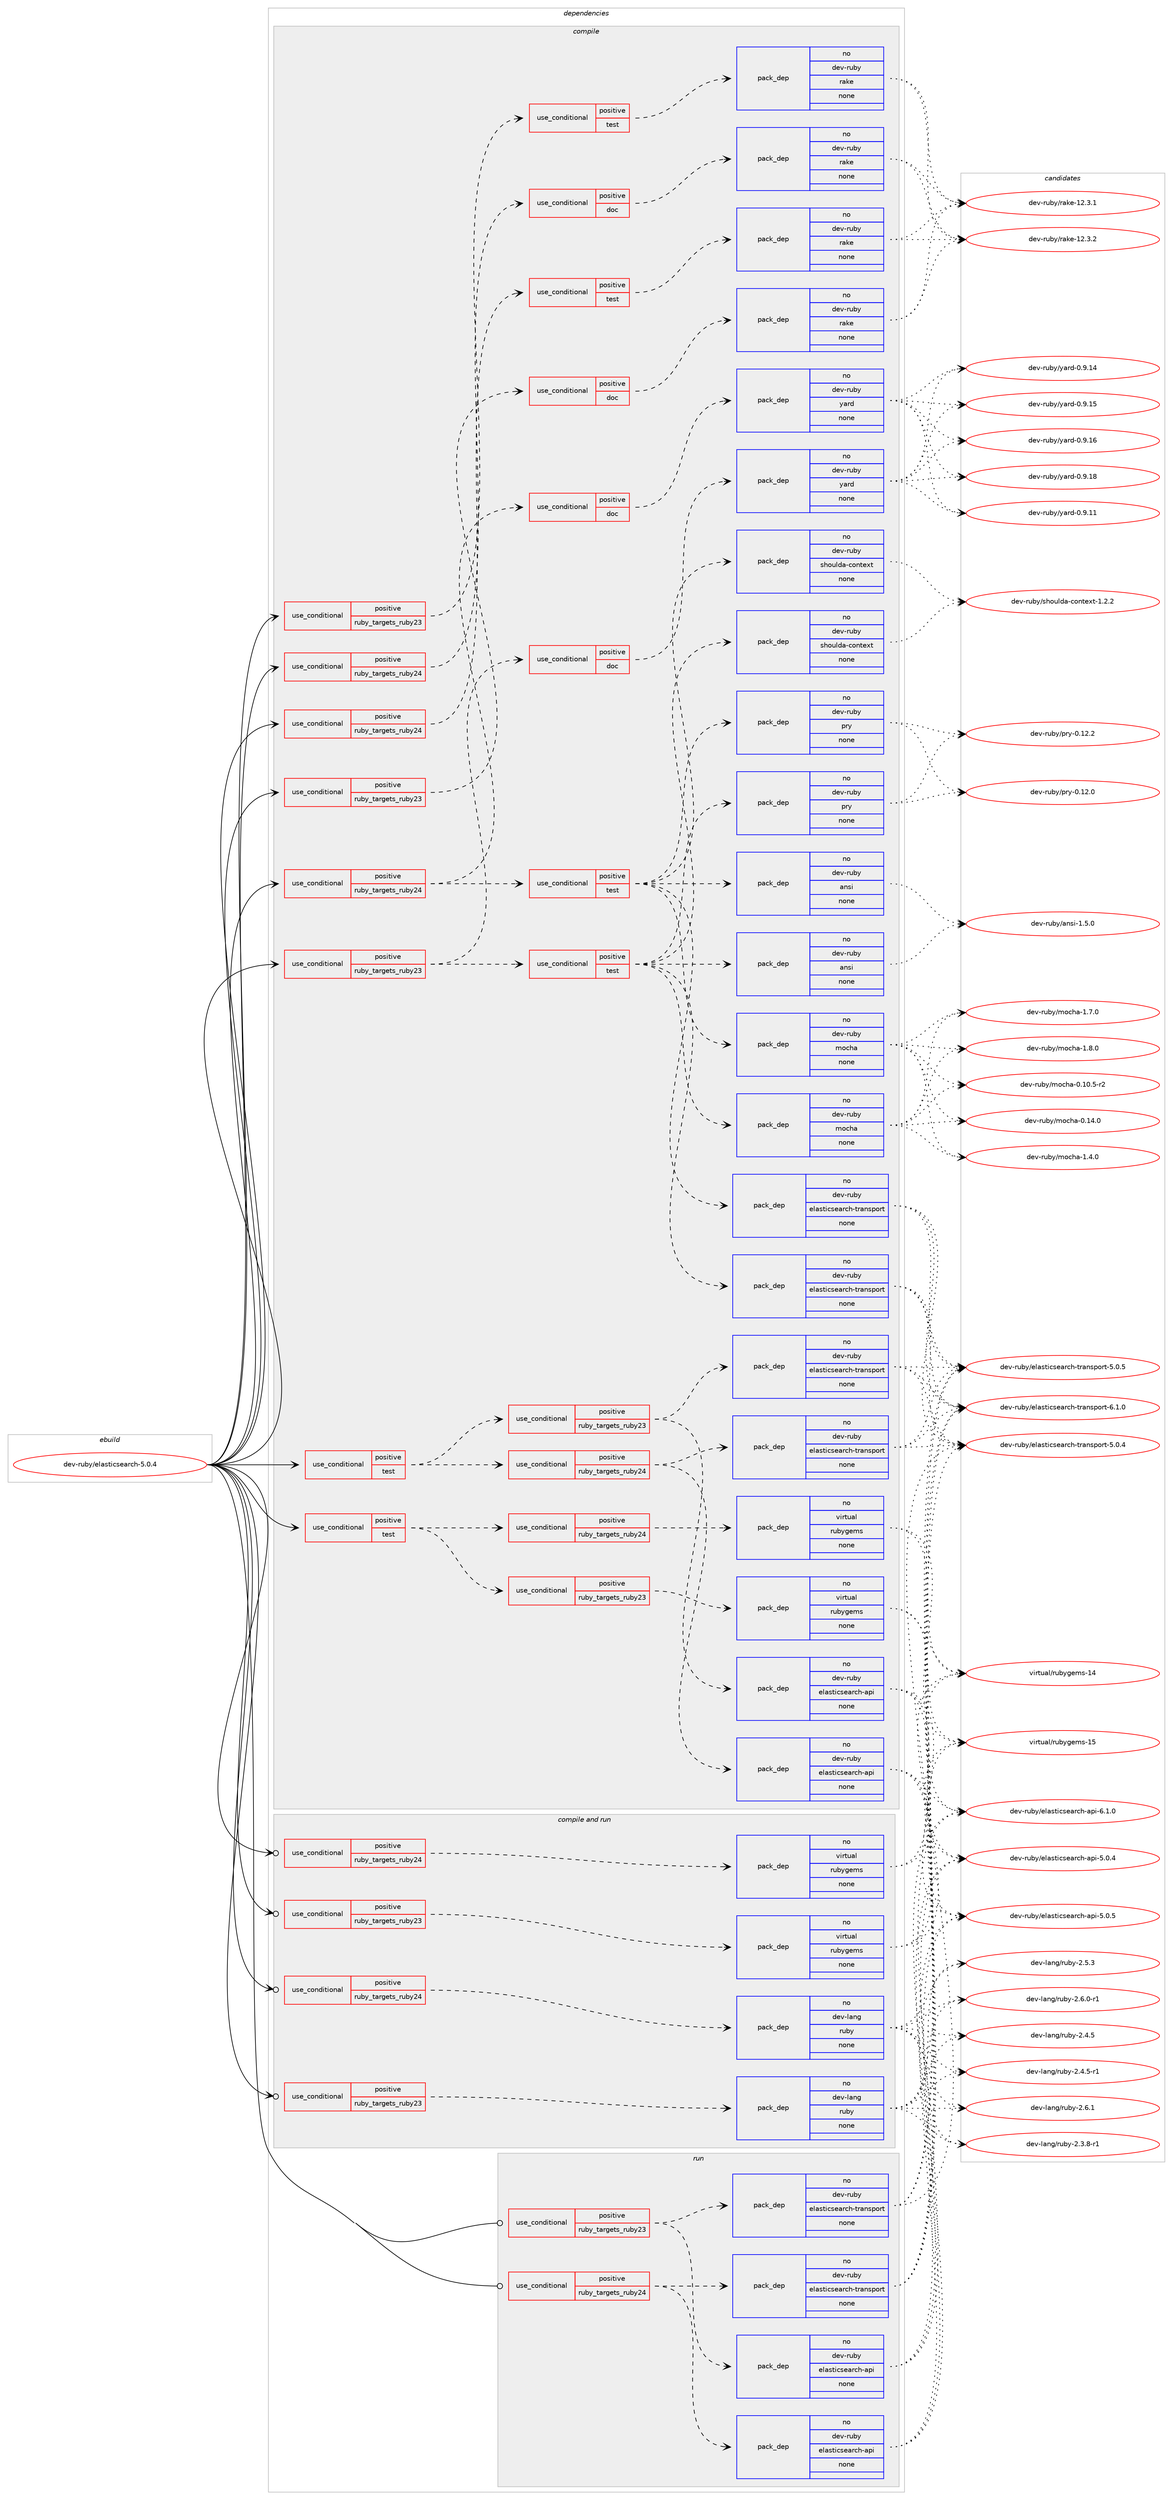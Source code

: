 digraph prolog {

# *************
# Graph options
# *************

newrank=true;
concentrate=true;
compound=true;
graph [rankdir=LR,fontname=Helvetica,fontsize=10,ranksep=1.5];#, ranksep=2.5, nodesep=0.2];
edge  [arrowhead=vee];
node  [fontname=Helvetica,fontsize=10];

# **********
# The ebuild
# **********

subgraph cluster_leftcol {
color=gray;
rank=same;
label=<<i>ebuild</i>>;
id [label="dev-ruby/elasticsearch-5.0.4", color=red, width=4, href="../dev-ruby/elasticsearch-5.0.4.svg"];
}

# ****************
# The dependencies
# ****************

subgraph cluster_midcol {
color=gray;
label=<<i>dependencies</i>>;
subgraph cluster_compile {
fillcolor="#eeeeee";
style=filled;
label=<<i>compile</i>>;
subgraph cond398733 {
dependency1491233 [label=<<TABLE BORDER="0" CELLBORDER="1" CELLSPACING="0" CELLPADDING="4"><TR><TD ROWSPAN="3" CELLPADDING="10">use_conditional</TD></TR><TR><TD>positive</TD></TR><TR><TD>ruby_targets_ruby23</TD></TR></TABLE>>, shape=none, color=red];
subgraph cond398734 {
dependency1491234 [label=<<TABLE BORDER="0" CELLBORDER="1" CELLSPACING="0" CELLPADDING="4"><TR><TD ROWSPAN="3" CELLPADDING="10">use_conditional</TD></TR><TR><TD>positive</TD></TR><TR><TD>doc</TD></TR></TABLE>>, shape=none, color=red];
subgraph pack1069056 {
dependency1491235 [label=<<TABLE BORDER="0" CELLBORDER="1" CELLSPACING="0" CELLPADDING="4" WIDTH="220"><TR><TD ROWSPAN="6" CELLPADDING="30">pack_dep</TD></TR><TR><TD WIDTH="110">no</TD></TR><TR><TD>dev-ruby</TD></TR><TR><TD>rake</TD></TR><TR><TD>none</TD></TR><TR><TD></TD></TR></TABLE>>, shape=none, color=blue];
}
dependency1491234:e -> dependency1491235:w [weight=20,style="dashed",arrowhead="vee"];
}
dependency1491233:e -> dependency1491234:w [weight=20,style="dashed",arrowhead="vee"];
}
id:e -> dependency1491233:w [weight=20,style="solid",arrowhead="vee"];
subgraph cond398735 {
dependency1491236 [label=<<TABLE BORDER="0" CELLBORDER="1" CELLSPACING="0" CELLPADDING="4"><TR><TD ROWSPAN="3" CELLPADDING="10">use_conditional</TD></TR><TR><TD>positive</TD></TR><TR><TD>ruby_targets_ruby23</TD></TR></TABLE>>, shape=none, color=red];
subgraph cond398736 {
dependency1491237 [label=<<TABLE BORDER="0" CELLBORDER="1" CELLSPACING="0" CELLPADDING="4"><TR><TD ROWSPAN="3" CELLPADDING="10">use_conditional</TD></TR><TR><TD>positive</TD></TR><TR><TD>doc</TD></TR></TABLE>>, shape=none, color=red];
subgraph pack1069057 {
dependency1491238 [label=<<TABLE BORDER="0" CELLBORDER="1" CELLSPACING="0" CELLPADDING="4" WIDTH="220"><TR><TD ROWSPAN="6" CELLPADDING="30">pack_dep</TD></TR><TR><TD WIDTH="110">no</TD></TR><TR><TD>dev-ruby</TD></TR><TR><TD>yard</TD></TR><TR><TD>none</TD></TR><TR><TD></TD></TR></TABLE>>, shape=none, color=blue];
}
dependency1491237:e -> dependency1491238:w [weight=20,style="dashed",arrowhead="vee"];
}
dependency1491236:e -> dependency1491237:w [weight=20,style="dashed",arrowhead="vee"];
subgraph cond398737 {
dependency1491239 [label=<<TABLE BORDER="0" CELLBORDER="1" CELLSPACING="0" CELLPADDING="4"><TR><TD ROWSPAN="3" CELLPADDING="10">use_conditional</TD></TR><TR><TD>positive</TD></TR><TR><TD>test</TD></TR></TABLE>>, shape=none, color=red];
subgraph pack1069058 {
dependency1491240 [label=<<TABLE BORDER="0" CELLBORDER="1" CELLSPACING="0" CELLPADDING="4" WIDTH="220"><TR><TD ROWSPAN="6" CELLPADDING="30">pack_dep</TD></TR><TR><TD WIDTH="110">no</TD></TR><TR><TD>dev-ruby</TD></TR><TR><TD>ansi</TD></TR><TR><TD>none</TD></TR><TR><TD></TD></TR></TABLE>>, shape=none, color=blue];
}
dependency1491239:e -> dependency1491240:w [weight=20,style="dashed",arrowhead="vee"];
subgraph pack1069059 {
dependency1491241 [label=<<TABLE BORDER="0" CELLBORDER="1" CELLSPACING="0" CELLPADDING="4" WIDTH="220"><TR><TD ROWSPAN="6" CELLPADDING="30">pack_dep</TD></TR><TR><TD WIDTH="110">no</TD></TR><TR><TD>dev-ruby</TD></TR><TR><TD>elasticsearch-transport</TD></TR><TR><TD>none</TD></TR><TR><TD></TD></TR></TABLE>>, shape=none, color=blue];
}
dependency1491239:e -> dependency1491241:w [weight=20,style="dashed",arrowhead="vee"];
subgraph pack1069060 {
dependency1491242 [label=<<TABLE BORDER="0" CELLBORDER="1" CELLSPACING="0" CELLPADDING="4" WIDTH="220"><TR><TD ROWSPAN="6" CELLPADDING="30">pack_dep</TD></TR><TR><TD WIDTH="110">no</TD></TR><TR><TD>dev-ruby</TD></TR><TR><TD>mocha</TD></TR><TR><TD>none</TD></TR><TR><TD></TD></TR></TABLE>>, shape=none, color=blue];
}
dependency1491239:e -> dependency1491242:w [weight=20,style="dashed",arrowhead="vee"];
subgraph pack1069061 {
dependency1491243 [label=<<TABLE BORDER="0" CELLBORDER="1" CELLSPACING="0" CELLPADDING="4" WIDTH="220"><TR><TD ROWSPAN="6" CELLPADDING="30">pack_dep</TD></TR><TR><TD WIDTH="110">no</TD></TR><TR><TD>dev-ruby</TD></TR><TR><TD>pry</TD></TR><TR><TD>none</TD></TR><TR><TD></TD></TR></TABLE>>, shape=none, color=blue];
}
dependency1491239:e -> dependency1491243:w [weight=20,style="dashed",arrowhead="vee"];
subgraph pack1069062 {
dependency1491244 [label=<<TABLE BORDER="0" CELLBORDER="1" CELLSPACING="0" CELLPADDING="4" WIDTH="220"><TR><TD ROWSPAN="6" CELLPADDING="30">pack_dep</TD></TR><TR><TD WIDTH="110">no</TD></TR><TR><TD>dev-ruby</TD></TR><TR><TD>shoulda-context</TD></TR><TR><TD>none</TD></TR><TR><TD></TD></TR></TABLE>>, shape=none, color=blue];
}
dependency1491239:e -> dependency1491244:w [weight=20,style="dashed",arrowhead="vee"];
}
dependency1491236:e -> dependency1491239:w [weight=20,style="dashed",arrowhead="vee"];
}
id:e -> dependency1491236:w [weight=20,style="solid",arrowhead="vee"];
subgraph cond398738 {
dependency1491245 [label=<<TABLE BORDER="0" CELLBORDER="1" CELLSPACING="0" CELLPADDING="4"><TR><TD ROWSPAN="3" CELLPADDING="10">use_conditional</TD></TR><TR><TD>positive</TD></TR><TR><TD>ruby_targets_ruby23</TD></TR></TABLE>>, shape=none, color=red];
subgraph cond398739 {
dependency1491246 [label=<<TABLE BORDER="0" CELLBORDER="1" CELLSPACING="0" CELLPADDING="4"><TR><TD ROWSPAN="3" CELLPADDING="10">use_conditional</TD></TR><TR><TD>positive</TD></TR><TR><TD>test</TD></TR></TABLE>>, shape=none, color=red];
subgraph pack1069063 {
dependency1491247 [label=<<TABLE BORDER="0" CELLBORDER="1" CELLSPACING="0" CELLPADDING="4" WIDTH="220"><TR><TD ROWSPAN="6" CELLPADDING="30">pack_dep</TD></TR><TR><TD WIDTH="110">no</TD></TR><TR><TD>dev-ruby</TD></TR><TR><TD>rake</TD></TR><TR><TD>none</TD></TR><TR><TD></TD></TR></TABLE>>, shape=none, color=blue];
}
dependency1491246:e -> dependency1491247:w [weight=20,style="dashed",arrowhead="vee"];
}
dependency1491245:e -> dependency1491246:w [weight=20,style="dashed",arrowhead="vee"];
}
id:e -> dependency1491245:w [weight=20,style="solid",arrowhead="vee"];
subgraph cond398740 {
dependency1491248 [label=<<TABLE BORDER="0" CELLBORDER="1" CELLSPACING="0" CELLPADDING="4"><TR><TD ROWSPAN="3" CELLPADDING="10">use_conditional</TD></TR><TR><TD>positive</TD></TR><TR><TD>ruby_targets_ruby24</TD></TR></TABLE>>, shape=none, color=red];
subgraph cond398741 {
dependency1491249 [label=<<TABLE BORDER="0" CELLBORDER="1" CELLSPACING="0" CELLPADDING="4"><TR><TD ROWSPAN="3" CELLPADDING="10">use_conditional</TD></TR><TR><TD>positive</TD></TR><TR><TD>doc</TD></TR></TABLE>>, shape=none, color=red];
subgraph pack1069064 {
dependency1491250 [label=<<TABLE BORDER="0" CELLBORDER="1" CELLSPACING="0" CELLPADDING="4" WIDTH="220"><TR><TD ROWSPAN="6" CELLPADDING="30">pack_dep</TD></TR><TR><TD WIDTH="110">no</TD></TR><TR><TD>dev-ruby</TD></TR><TR><TD>rake</TD></TR><TR><TD>none</TD></TR><TR><TD></TD></TR></TABLE>>, shape=none, color=blue];
}
dependency1491249:e -> dependency1491250:w [weight=20,style="dashed",arrowhead="vee"];
}
dependency1491248:e -> dependency1491249:w [weight=20,style="dashed",arrowhead="vee"];
}
id:e -> dependency1491248:w [weight=20,style="solid",arrowhead="vee"];
subgraph cond398742 {
dependency1491251 [label=<<TABLE BORDER="0" CELLBORDER="1" CELLSPACING="0" CELLPADDING="4"><TR><TD ROWSPAN="3" CELLPADDING="10">use_conditional</TD></TR><TR><TD>positive</TD></TR><TR><TD>ruby_targets_ruby24</TD></TR></TABLE>>, shape=none, color=red];
subgraph cond398743 {
dependency1491252 [label=<<TABLE BORDER="0" CELLBORDER="1" CELLSPACING="0" CELLPADDING="4"><TR><TD ROWSPAN="3" CELLPADDING="10">use_conditional</TD></TR><TR><TD>positive</TD></TR><TR><TD>doc</TD></TR></TABLE>>, shape=none, color=red];
subgraph pack1069065 {
dependency1491253 [label=<<TABLE BORDER="0" CELLBORDER="1" CELLSPACING="0" CELLPADDING="4" WIDTH="220"><TR><TD ROWSPAN="6" CELLPADDING="30">pack_dep</TD></TR><TR><TD WIDTH="110">no</TD></TR><TR><TD>dev-ruby</TD></TR><TR><TD>yard</TD></TR><TR><TD>none</TD></TR><TR><TD></TD></TR></TABLE>>, shape=none, color=blue];
}
dependency1491252:e -> dependency1491253:w [weight=20,style="dashed",arrowhead="vee"];
}
dependency1491251:e -> dependency1491252:w [weight=20,style="dashed",arrowhead="vee"];
subgraph cond398744 {
dependency1491254 [label=<<TABLE BORDER="0" CELLBORDER="1" CELLSPACING="0" CELLPADDING="4"><TR><TD ROWSPAN="3" CELLPADDING="10">use_conditional</TD></TR><TR><TD>positive</TD></TR><TR><TD>test</TD></TR></TABLE>>, shape=none, color=red];
subgraph pack1069066 {
dependency1491255 [label=<<TABLE BORDER="0" CELLBORDER="1" CELLSPACING="0" CELLPADDING="4" WIDTH="220"><TR><TD ROWSPAN="6" CELLPADDING="30">pack_dep</TD></TR><TR><TD WIDTH="110">no</TD></TR><TR><TD>dev-ruby</TD></TR><TR><TD>ansi</TD></TR><TR><TD>none</TD></TR><TR><TD></TD></TR></TABLE>>, shape=none, color=blue];
}
dependency1491254:e -> dependency1491255:w [weight=20,style="dashed",arrowhead="vee"];
subgraph pack1069067 {
dependency1491256 [label=<<TABLE BORDER="0" CELLBORDER="1" CELLSPACING="0" CELLPADDING="4" WIDTH="220"><TR><TD ROWSPAN="6" CELLPADDING="30">pack_dep</TD></TR><TR><TD WIDTH="110">no</TD></TR><TR><TD>dev-ruby</TD></TR><TR><TD>elasticsearch-transport</TD></TR><TR><TD>none</TD></TR><TR><TD></TD></TR></TABLE>>, shape=none, color=blue];
}
dependency1491254:e -> dependency1491256:w [weight=20,style="dashed",arrowhead="vee"];
subgraph pack1069068 {
dependency1491257 [label=<<TABLE BORDER="0" CELLBORDER="1" CELLSPACING="0" CELLPADDING="4" WIDTH="220"><TR><TD ROWSPAN="6" CELLPADDING="30">pack_dep</TD></TR><TR><TD WIDTH="110">no</TD></TR><TR><TD>dev-ruby</TD></TR><TR><TD>mocha</TD></TR><TR><TD>none</TD></TR><TR><TD></TD></TR></TABLE>>, shape=none, color=blue];
}
dependency1491254:e -> dependency1491257:w [weight=20,style="dashed",arrowhead="vee"];
subgraph pack1069069 {
dependency1491258 [label=<<TABLE BORDER="0" CELLBORDER="1" CELLSPACING="0" CELLPADDING="4" WIDTH="220"><TR><TD ROWSPAN="6" CELLPADDING="30">pack_dep</TD></TR><TR><TD WIDTH="110">no</TD></TR><TR><TD>dev-ruby</TD></TR><TR><TD>pry</TD></TR><TR><TD>none</TD></TR><TR><TD></TD></TR></TABLE>>, shape=none, color=blue];
}
dependency1491254:e -> dependency1491258:w [weight=20,style="dashed",arrowhead="vee"];
subgraph pack1069070 {
dependency1491259 [label=<<TABLE BORDER="0" CELLBORDER="1" CELLSPACING="0" CELLPADDING="4" WIDTH="220"><TR><TD ROWSPAN="6" CELLPADDING="30">pack_dep</TD></TR><TR><TD WIDTH="110">no</TD></TR><TR><TD>dev-ruby</TD></TR><TR><TD>shoulda-context</TD></TR><TR><TD>none</TD></TR><TR><TD></TD></TR></TABLE>>, shape=none, color=blue];
}
dependency1491254:e -> dependency1491259:w [weight=20,style="dashed",arrowhead="vee"];
}
dependency1491251:e -> dependency1491254:w [weight=20,style="dashed",arrowhead="vee"];
}
id:e -> dependency1491251:w [weight=20,style="solid",arrowhead="vee"];
subgraph cond398745 {
dependency1491260 [label=<<TABLE BORDER="0" CELLBORDER="1" CELLSPACING="0" CELLPADDING="4"><TR><TD ROWSPAN="3" CELLPADDING="10">use_conditional</TD></TR><TR><TD>positive</TD></TR><TR><TD>ruby_targets_ruby24</TD></TR></TABLE>>, shape=none, color=red];
subgraph cond398746 {
dependency1491261 [label=<<TABLE BORDER="0" CELLBORDER="1" CELLSPACING="0" CELLPADDING="4"><TR><TD ROWSPAN="3" CELLPADDING="10">use_conditional</TD></TR><TR><TD>positive</TD></TR><TR><TD>test</TD></TR></TABLE>>, shape=none, color=red];
subgraph pack1069071 {
dependency1491262 [label=<<TABLE BORDER="0" CELLBORDER="1" CELLSPACING="0" CELLPADDING="4" WIDTH="220"><TR><TD ROWSPAN="6" CELLPADDING="30">pack_dep</TD></TR><TR><TD WIDTH="110">no</TD></TR><TR><TD>dev-ruby</TD></TR><TR><TD>rake</TD></TR><TR><TD>none</TD></TR><TR><TD></TD></TR></TABLE>>, shape=none, color=blue];
}
dependency1491261:e -> dependency1491262:w [weight=20,style="dashed",arrowhead="vee"];
}
dependency1491260:e -> dependency1491261:w [weight=20,style="dashed",arrowhead="vee"];
}
id:e -> dependency1491260:w [weight=20,style="solid",arrowhead="vee"];
subgraph cond398747 {
dependency1491263 [label=<<TABLE BORDER="0" CELLBORDER="1" CELLSPACING="0" CELLPADDING="4"><TR><TD ROWSPAN="3" CELLPADDING="10">use_conditional</TD></TR><TR><TD>positive</TD></TR><TR><TD>test</TD></TR></TABLE>>, shape=none, color=red];
subgraph cond398748 {
dependency1491264 [label=<<TABLE BORDER="0" CELLBORDER="1" CELLSPACING="0" CELLPADDING="4"><TR><TD ROWSPAN="3" CELLPADDING="10">use_conditional</TD></TR><TR><TD>positive</TD></TR><TR><TD>ruby_targets_ruby23</TD></TR></TABLE>>, shape=none, color=red];
subgraph pack1069072 {
dependency1491265 [label=<<TABLE BORDER="0" CELLBORDER="1" CELLSPACING="0" CELLPADDING="4" WIDTH="220"><TR><TD ROWSPAN="6" CELLPADDING="30">pack_dep</TD></TR><TR><TD WIDTH="110">no</TD></TR><TR><TD>dev-ruby</TD></TR><TR><TD>elasticsearch-api</TD></TR><TR><TD>none</TD></TR><TR><TD></TD></TR></TABLE>>, shape=none, color=blue];
}
dependency1491264:e -> dependency1491265:w [weight=20,style="dashed",arrowhead="vee"];
subgraph pack1069073 {
dependency1491266 [label=<<TABLE BORDER="0" CELLBORDER="1" CELLSPACING="0" CELLPADDING="4" WIDTH="220"><TR><TD ROWSPAN="6" CELLPADDING="30">pack_dep</TD></TR><TR><TD WIDTH="110">no</TD></TR><TR><TD>dev-ruby</TD></TR><TR><TD>elasticsearch-transport</TD></TR><TR><TD>none</TD></TR><TR><TD></TD></TR></TABLE>>, shape=none, color=blue];
}
dependency1491264:e -> dependency1491266:w [weight=20,style="dashed",arrowhead="vee"];
}
dependency1491263:e -> dependency1491264:w [weight=20,style="dashed",arrowhead="vee"];
subgraph cond398749 {
dependency1491267 [label=<<TABLE BORDER="0" CELLBORDER="1" CELLSPACING="0" CELLPADDING="4"><TR><TD ROWSPAN="3" CELLPADDING="10">use_conditional</TD></TR><TR><TD>positive</TD></TR><TR><TD>ruby_targets_ruby24</TD></TR></TABLE>>, shape=none, color=red];
subgraph pack1069074 {
dependency1491268 [label=<<TABLE BORDER="0" CELLBORDER="1" CELLSPACING="0" CELLPADDING="4" WIDTH="220"><TR><TD ROWSPAN="6" CELLPADDING="30">pack_dep</TD></TR><TR><TD WIDTH="110">no</TD></TR><TR><TD>dev-ruby</TD></TR><TR><TD>elasticsearch-api</TD></TR><TR><TD>none</TD></TR><TR><TD></TD></TR></TABLE>>, shape=none, color=blue];
}
dependency1491267:e -> dependency1491268:w [weight=20,style="dashed",arrowhead="vee"];
subgraph pack1069075 {
dependency1491269 [label=<<TABLE BORDER="0" CELLBORDER="1" CELLSPACING="0" CELLPADDING="4" WIDTH="220"><TR><TD ROWSPAN="6" CELLPADDING="30">pack_dep</TD></TR><TR><TD WIDTH="110">no</TD></TR><TR><TD>dev-ruby</TD></TR><TR><TD>elasticsearch-transport</TD></TR><TR><TD>none</TD></TR><TR><TD></TD></TR></TABLE>>, shape=none, color=blue];
}
dependency1491267:e -> dependency1491269:w [weight=20,style="dashed",arrowhead="vee"];
}
dependency1491263:e -> dependency1491267:w [weight=20,style="dashed",arrowhead="vee"];
}
id:e -> dependency1491263:w [weight=20,style="solid",arrowhead="vee"];
subgraph cond398750 {
dependency1491270 [label=<<TABLE BORDER="0" CELLBORDER="1" CELLSPACING="0" CELLPADDING="4"><TR><TD ROWSPAN="3" CELLPADDING="10">use_conditional</TD></TR><TR><TD>positive</TD></TR><TR><TD>test</TD></TR></TABLE>>, shape=none, color=red];
subgraph cond398751 {
dependency1491271 [label=<<TABLE BORDER="0" CELLBORDER="1" CELLSPACING="0" CELLPADDING="4"><TR><TD ROWSPAN="3" CELLPADDING="10">use_conditional</TD></TR><TR><TD>positive</TD></TR><TR><TD>ruby_targets_ruby23</TD></TR></TABLE>>, shape=none, color=red];
subgraph pack1069076 {
dependency1491272 [label=<<TABLE BORDER="0" CELLBORDER="1" CELLSPACING="0" CELLPADDING="4" WIDTH="220"><TR><TD ROWSPAN="6" CELLPADDING="30">pack_dep</TD></TR><TR><TD WIDTH="110">no</TD></TR><TR><TD>virtual</TD></TR><TR><TD>rubygems</TD></TR><TR><TD>none</TD></TR><TR><TD></TD></TR></TABLE>>, shape=none, color=blue];
}
dependency1491271:e -> dependency1491272:w [weight=20,style="dashed",arrowhead="vee"];
}
dependency1491270:e -> dependency1491271:w [weight=20,style="dashed",arrowhead="vee"];
subgraph cond398752 {
dependency1491273 [label=<<TABLE BORDER="0" CELLBORDER="1" CELLSPACING="0" CELLPADDING="4"><TR><TD ROWSPAN="3" CELLPADDING="10">use_conditional</TD></TR><TR><TD>positive</TD></TR><TR><TD>ruby_targets_ruby24</TD></TR></TABLE>>, shape=none, color=red];
subgraph pack1069077 {
dependency1491274 [label=<<TABLE BORDER="0" CELLBORDER="1" CELLSPACING="0" CELLPADDING="4" WIDTH="220"><TR><TD ROWSPAN="6" CELLPADDING="30">pack_dep</TD></TR><TR><TD WIDTH="110">no</TD></TR><TR><TD>virtual</TD></TR><TR><TD>rubygems</TD></TR><TR><TD>none</TD></TR><TR><TD></TD></TR></TABLE>>, shape=none, color=blue];
}
dependency1491273:e -> dependency1491274:w [weight=20,style="dashed",arrowhead="vee"];
}
dependency1491270:e -> dependency1491273:w [weight=20,style="dashed",arrowhead="vee"];
}
id:e -> dependency1491270:w [weight=20,style="solid",arrowhead="vee"];
}
subgraph cluster_compileandrun {
fillcolor="#eeeeee";
style=filled;
label=<<i>compile and run</i>>;
subgraph cond398753 {
dependency1491275 [label=<<TABLE BORDER="0" CELLBORDER="1" CELLSPACING="0" CELLPADDING="4"><TR><TD ROWSPAN="3" CELLPADDING="10">use_conditional</TD></TR><TR><TD>positive</TD></TR><TR><TD>ruby_targets_ruby23</TD></TR></TABLE>>, shape=none, color=red];
subgraph pack1069078 {
dependency1491276 [label=<<TABLE BORDER="0" CELLBORDER="1" CELLSPACING="0" CELLPADDING="4" WIDTH="220"><TR><TD ROWSPAN="6" CELLPADDING="30">pack_dep</TD></TR><TR><TD WIDTH="110">no</TD></TR><TR><TD>dev-lang</TD></TR><TR><TD>ruby</TD></TR><TR><TD>none</TD></TR><TR><TD></TD></TR></TABLE>>, shape=none, color=blue];
}
dependency1491275:e -> dependency1491276:w [weight=20,style="dashed",arrowhead="vee"];
}
id:e -> dependency1491275:w [weight=20,style="solid",arrowhead="odotvee"];
subgraph cond398754 {
dependency1491277 [label=<<TABLE BORDER="0" CELLBORDER="1" CELLSPACING="0" CELLPADDING="4"><TR><TD ROWSPAN="3" CELLPADDING="10">use_conditional</TD></TR><TR><TD>positive</TD></TR><TR><TD>ruby_targets_ruby23</TD></TR></TABLE>>, shape=none, color=red];
subgraph pack1069079 {
dependency1491278 [label=<<TABLE BORDER="0" CELLBORDER="1" CELLSPACING="0" CELLPADDING="4" WIDTH="220"><TR><TD ROWSPAN="6" CELLPADDING="30">pack_dep</TD></TR><TR><TD WIDTH="110">no</TD></TR><TR><TD>virtual</TD></TR><TR><TD>rubygems</TD></TR><TR><TD>none</TD></TR><TR><TD></TD></TR></TABLE>>, shape=none, color=blue];
}
dependency1491277:e -> dependency1491278:w [weight=20,style="dashed",arrowhead="vee"];
}
id:e -> dependency1491277:w [weight=20,style="solid",arrowhead="odotvee"];
subgraph cond398755 {
dependency1491279 [label=<<TABLE BORDER="0" CELLBORDER="1" CELLSPACING="0" CELLPADDING="4"><TR><TD ROWSPAN="3" CELLPADDING="10">use_conditional</TD></TR><TR><TD>positive</TD></TR><TR><TD>ruby_targets_ruby24</TD></TR></TABLE>>, shape=none, color=red];
subgraph pack1069080 {
dependency1491280 [label=<<TABLE BORDER="0" CELLBORDER="1" CELLSPACING="0" CELLPADDING="4" WIDTH="220"><TR><TD ROWSPAN="6" CELLPADDING="30">pack_dep</TD></TR><TR><TD WIDTH="110">no</TD></TR><TR><TD>dev-lang</TD></TR><TR><TD>ruby</TD></TR><TR><TD>none</TD></TR><TR><TD></TD></TR></TABLE>>, shape=none, color=blue];
}
dependency1491279:e -> dependency1491280:w [weight=20,style="dashed",arrowhead="vee"];
}
id:e -> dependency1491279:w [weight=20,style="solid",arrowhead="odotvee"];
subgraph cond398756 {
dependency1491281 [label=<<TABLE BORDER="0" CELLBORDER="1" CELLSPACING="0" CELLPADDING="4"><TR><TD ROWSPAN="3" CELLPADDING="10">use_conditional</TD></TR><TR><TD>positive</TD></TR><TR><TD>ruby_targets_ruby24</TD></TR></TABLE>>, shape=none, color=red];
subgraph pack1069081 {
dependency1491282 [label=<<TABLE BORDER="0" CELLBORDER="1" CELLSPACING="0" CELLPADDING="4" WIDTH="220"><TR><TD ROWSPAN="6" CELLPADDING="30">pack_dep</TD></TR><TR><TD WIDTH="110">no</TD></TR><TR><TD>virtual</TD></TR><TR><TD>rubygems</TD></TR><TR><TD>none</TD></TR><TR><TD></TD></TR></TABLE>>, shape=none, color=blue];
}
dependency1491281:e -> dependency1491282:w [weight=20,style="dashed",arrowhead="vee"];
}
id:e -> dependency1491281:w [weight=20,style="solid",arrowhead="odotvee"];
}
subgraph cluster_run {
fillcolor="#eeeeee";
style=filled;
label=<<i>run</i>>;
subgraph cond398757 {
dependency1491283 [label=<<TABLE BORDER="0" CELLBORDER="1" CELLSPACING="0" CELLPADDING="4"><TR><TD ROWSPAN="3" CELLPADDING="10">use_conditional</TD></TR><TR><TD>positive</TD></TR><TR><TD>ruby_targets_ruby23</TD></TR></TABLE>>, shape=none, color=red];
subgraph pack1069082 {
dependency1491284 [label=<<TABLE BORDER="0" CELLBORDER="1" CELLSPACING="0" CELLPADDING="4" WIDTH="220"><TR><TD ROWSPAN="6" CELLPADDING="30">pack_dep</TD></TR><TR><TD WIDTH="110">no</TD></TR><TR><TD>dev-ruby</TD></TR><TR><TD>elasticsearch-api</TD></TR><TR><TD>none</TD></TR><TR><TD></TD></TR></TABLE>>, shape=none, color=blue];
}
dependency1491283:e -> dependency1491284:w [weight=20,style="dashed",arrowhead="vee"];
subgraph pack1069083 {
dependency1491285 [label=<<TABLE BORDER="0" CELLBORDER="1" CELLSPACING="0" CELLPADDING="4" WIDTH="220"><TR><TD ROWSPAN="6" CELLPADDING="30">pack_dep</TD></TR><TR><TD WIDTH="110">no</TD></TR><TR><TD>dev-ruby</TD></TR><TR><TD>elasticsearch-transport</TD></TR><TR><TD>none</TD></TR><TR><TD></TD></TR></TABLE>>, shape=none, color=blue];
}
dependency1491283:e -> dependency1491285:w [weight=20,style="dashed",arrowhead="vee"];
}
id:e -> dependency1491283:w [weight=20,style="solid",arrowhead="odot"];
subgraph cond398758 {
dependency1491286 [label=<<TABLE BORDER="0" CELLBORDER="1" CELLSPACING="0" CELLPADDING="4"><TR><TD ROWSPAN="3" CELLPADDING="10">use_conditional</TD></TR><TR><TD>positive</TD></TR><TR><TD>ruby_targets_ruby24</TD></TR></TABLE>>, shape=none, color=red];
subgraph pack1069084 {
dependency1491287 [label=<<TABLE BORDER="0" CELLBORDER="1" CELLSPACING="0" CELLPADDING="4" WIDTH="220"><TR><TD ROWSPAN="6" CELLPADDING="30">pack_dep</TD></TR><TR><TD WIDTH="110">no</TD></TR><TR><TD>dev-ruby</TD></TR><TR><TD>elasticsearch-api</TD></TR><TR><TD>none</TD></TR><TR><TD></TD></TR></TABLE>>, shape=none, color=blue];
}
dependency1491286:e -> dependency1491287:w [weight=20,style="dashed",arrowhead="vee"];
subgraph pack1069085 {
dependency1491288 [label=<<TABLE BORDER="0" CELLBORDER="1" CELLSPACING="0" CELLPADDING="4" WIDTH="220"><TR><TD ROWSPAN="6" CELLPADDING="30">pack_dep</TD></TR><TR><TD WIDTH="110">no</TD></TR><TR><TD>dev-ruby</TD></TR><TR><TD>elasticsearch-transport</TD></TR><TR><TD>none</TD></TR><TR><TD></TD></TR></TABLE>>, shape=none, color=blue];
}
dependency1491286:e -> dependency1491288:w [weight=20,style="dashed",arrowhead="vee"];
}
id:e -> dependency1491286:w [weight=20,style="solid",arrowhead="odot"];
}
}

# **************
# The candidates
# **************

subgraph cluster_choices {
rank=same;
color=gray;
label=<<i>candidates</i>>;

subgraph choice1069056 {
color=black;
nodesep=1;
choice1001011184511411798121471149710710145495046514649 [label="dev-ruby/rake-12.3.1", color=red, width=4,href="../dev-ruby/rake-12.3.1.svg"];
choice1001011184511411798121471149710710145495046514650 [label="dev-ruby/rake-12.3.2", color=red, width=4,href="../dev-ruby/rake-12.3.2.svg"];
dependency1491235:e -> choice1001011184511411798121471149710710145495046514649:w [style=dotted,weight="100"];
dependency1491235:e -> choice1001011184511411798121471149710710145495046514650:w [style=dotted,weight="100"];
}
subgraph choice1069057 {
color=black;
nodesep=1;
choice1001011184511411798121471219711410045484657464949 [label="dev-ruby/yard-0.9.11", color=red, width=4,href="../dev-ruby/yard-0.9.11.svg"];
choice1001011184511411798121471219711410045484657464952 [label="dev-ruby/yard-0.9.14", color=red, width=4,href="../dev-ruby/yard-0.9.14.svg"];
choice1001011184511411798121471219711410045484657464953 [label="dev-ruby/yard-0.9.15", color=red, width=4,href="../dev-ruby/yard-0.9.15.svg"];
choice1001011184511411798121471219711410045484657464954 [label="dev-ruby/yard-0.9.16", color=red, width=4,href="../dev-ruby/yard-0.9.16.svg"];
choice1001011184511411798121471219711410045484657464956 [label="dev-ruby/yard-0.9.18", color=red, width=4,href="../dev-ruby/yard-0.9.18.svg"];
dependency1491238:e -> choice1001011184511411798121471219711410045484657464949:w [style=dotted,weight="100"];
dependency1491238:e -> choice1001011184511411798121471219711410045484657464952:w [style=dotted,weight="100"];
dependency1491238:e -> choice1001011184511411798121471219711410045484657464953:w [style=dotted,weight="100"];
dependency1491238:e -> choice1001011184511411798121471219711410045484657464954:w [style=dotted,weight="100"];
dependency1491238:e -> choice1001011184511411798121471219711410045484657464956:w [style=dotted,weight="100"];
}
subgraph choice1069058 {
color=black;
nodesep=1;
choice10010111845114117981214797110115105454946534648 [label="dev-ruby/ansi-1.5.0", color=red, width=4,href="../dev-ruby/ansi-1.5.0.svg"];
dependency1491240:e -> choice10010111845114117981214797110115105454946534648:w [style=dotted,weight="100"];
}
subgraph choice1069059 {
color=black;
nodesep=1;
choice100101118451141179812147101108971151161059911510197114991044511611497110115112111114116455346484652 [label="dev-ruby/elasticsearch-transport-5.0.4", color=red, width=4,href="../dev-ruby/elasticsearch-transport-5.0.4.svg"];
choice100101118451141179812147101108971151161059911510197114991044511611497110115112111114116455346484653 [label="dev-ruby/elasticsearch-transport-5.0.5", color=red, width=4,href="../dev-ruby/elasticsearch-transport-5.0.5.svg"];
choice100101118451141179812147101108971151161059911510197114991044511611497110115112111114116455446494648 [label="dev-ruby/elasticsearch-transport-6.1.0", color=red, width=4,href="../dev-ruby/elasticsearch-transport-6.1.0.svg"];
dependency1491241:e -> choice100101118451141179812147101108971151161059911510197114991044511611497110115112111114116455346484652:w [style=dotted,weight="100"];
dependency1491241:e -> choice100101118451141179812147101108971151161059911510197114991044511611497110115112111114116455346484653:w [style=dotted,weight="100"];
dependency1491241:e -> choice100101118451141179812147101108971151161059911510197114991044511611497110115112111114116455446494648:w [style=dotted,weight="100"];
}
subgraph choice1069060 {
color=black;
nodesep=1;
choice1001011184511411798121471091119910497454846494846534511450 [label="dev-ruby/mocha-0.10.5-r2", color=red, width=4,href="../dev-ruby/mocha-0.10.5-r2.svg"];
choice100101118451141179812147109111991049745484649524648 [label="dev-ruby/mocha-0.14.0", color=red, width=4,href="../dev-ruby/mocha-0.14.0.svg"];
choice1001011184511411798121471091119910497454946524648 [label="dev-ruby/mocha-1.4.0", color=red, width=4,href="../dev-ruby/mocha-1.4.0.svg"];
choice1001011184511411798121471091119910497454946554648 [label="dev-ruby/mocha-1.7.0", color=red, width=4,href="../dev-ruby/mocha-1.7.0.svg"];
choice1001011184511411798121471091119910497454946564648 [label="dev-ruby/mocha-1.8.0", color=red, width=4,href="../dev-ruby/mocha-1.8.0.svg"];
dependency1491242:e -> choice1001011184511411798121471091119910497454846494846534511450:w [style=dotted,weight="100"];
dependency1491242:e -> choice100101118451141179812147109111991049745484649524648:w [style=dotted,weight="100"];
dependency1491242:e -> choice1001011184511411798121471091119910497454946524648:w [style=dotted,weight="100"];
dependency1491242:e -> choice1001011184511411798121471091119910497454946554648:w [style=dotted,weight="100"];
dependency1491242:e -> choice1001011184511411798121471091119910497454946564648:w [style=dotted,weight="100"];
}
subgraph choice1069061 {
color=black;
nodesep=1;
choice10010111845114117981214711211412145484649504648 [label="dev-ruby/pry-0.12.0", color=red, width=4,href="../dev-ruby/pry-0.12.0.svg"];
choice10010111845114117981214711211412145484649504650 [label="dev-ruby/pry-0.12.2", color=red, width=4,href="../dev-ruby/pry-0.12.2.svg"];
dependency1491243:e -> choice10010111845114117981214711211412145484649504648:w [style=dotted,weight="100"];
dependency1491243:e -> choice10010111845114117981214711211412145484649504650:w [style=dotted,weight="100"];
}
subgraph choice1069062 {
color=black;
nodesep=1;
choice100101118451141179812147115104111117108100974599111110116101120116454946504650 [label="dev-ruby/shoulda-context-1.2.2", color=red, width=4,href="../dev-ruby/shoulda-context-1.2.2.svg"];
dependency1491244:e -> choice100101118451141179812147115104111117108100974599111110116101120116454946504650:w [style=dotted,weight="100"];
}
subgraph choice1069063 {
color=black;
nodesep=1;
choice1001011184511411798121471149710710145495046514649 [label="dev-ruby/rake-12.3.1", color=red, width=4,href="../dev-ruby/rake-12.3.1.svg"];
choice1001011184511411798121471149710710145495046514650 [label="dev-ruby/rake-12.3.2", color=red, width=4,href="../dev-ruby/rake-12.3.2.svg"];
dependency1491247:e -> choice1001011184511411798121471149710710145495046514649:w [style=dotted,weight="100"];
dependency1491247:e -> choice1001011184511411798121471149710710145495046514650:w [style=dotted,weight="100"];
}
subgraph choice1069064 {
color=black;
nodesep=1;
choice1001011184511411798121471149710710145495046514649 [label="dev-ruby/rake-12.3.1", color=red, width=4,href="../dev-ruby/rake-12.3.1.svg"];
choice1001011184511411798121471149710710145495046514650 [label="dev-ruby/rake-12.3.2", color=red, width=4,href="../dev-ruby/rake-12.3.2.svg"];
dependency1491250:e -> choice1001011184511411798121471149710710145495046514649:w [style=dotted,weight="100"];
dependency1491250:e -> choice1001011184511411798121471149710710145495046514650:w [style=dotted,weight="100"];
}
subgraph choice1069065 {
color=black;
nodesep=1;
choice1001011184511411798121471219711410045484657464949 [label="dev-ruby/yard-0.9.11", color=red, width=4,href="../dev-ruby/yard-0.9.11.svg"];
choice1001011184511411798121471219711410045484657464952 [label="dev-ruby/yard-0.9.14", color=red, width=4,href="../dev-ruby/yard-0.9.14.svg"];
choice1001011184511411798121471219711410045484657464953 [label="dev-ruby/yard-0.9.15", color=red, width=4,href="../dev-ruby/yard-0.9.15.svg"];
choice1001011184511411798121471219711410045484657464954 [label="dev-ruby/yard-0.9.16", color=red, width=4,href="../dev-ruby/yard-0.9.16.svg"];
choice1001011184511411798121471219711410045484657464956 [label="dev-ruby/yard-0.9.18", color=red, width=4,href="../dev-ruby/yard-0.9.18.svg"];
dependency1491253:e -> choice1001011184511411798121471219711410045484657464949:w [style=dotted,weight="100"];
dependency1491253:e -> choice1001011184511411798121471219711410045484657464952:w [style=dotted,weight="100"];
dependency1491253:e -> choice1001011184511411798121471219711410045484657464953:w [style=dotted,weight="100"];
dependency1491253:e -> choice1001011184511411798121471219711410045484657464954:w [style=dotted,weight="100"];
dependency1491253:e -> choice1001011184511411798121471219711410045484657464956:w [style=dotted,weight="100"];
}
subgraph choice1069066 {
color=black;
nodesep=1;
choice10010111845114117981214797110115105454946534648 [label="dev-ruby/ansi-1.5.0", color=red, width=4,href="../dev-ruby/ansi-1.5.0.svg"];
dependency1491255:e -> choice10010111845114117981214797110115105454946534648:w [style=dotted,weight="100"];
}
subgraph choice1069067 {
color=black;
nodesep=1;
choice100101118451141179812147101108971151161059911510197114991044511611497110115112111114116455346484652 [label="dev-ruby/elasticsearch-transport-5.0.4", color=red, width=4,href="../dev-ruby/elasticsearch-transport-5.0.4.svg"];
choice100101118451141179812147101108971151161059911510197114991044511611497110115112111114116455346484653 [label="dev-ruby/elasticsearch-transport-5.0.5", color=red, width=4,href="../dev-ruby/elasticsearch-transport-5.0.5.svg"];
choice100101118451141179812147101108971151161059911510197114991044511611497110115112111114116455446494648 [label="dev-ruby/elasticsearch-transport-6.1.0", color=red, width=4,href="../dev-ruby/elasticsearch-transport-6.1.0.svg"];
dependency1491256:e -> choice100101118451141179812147101108971151161059911510197114991044511611497110115112111114116455346484652:w [style=dotted,weight="100"];
dependency1491256:e -> choice100101118451141179812147101108971151161059911510197114991044511611497110115112111114116455346484653:w [style=dotted,weight="100"];
dependency1491256:e -> choice100101118451141179812147101108971151161059911510197114991044511611497110115112111114116455446494648:w [style=dotted,weight="100"];
}
subgraph choice1069068 {
color=black;
nodesep=1;
choice1001011184511411798121471091119910497454846494846534511450 [label="dev-ruby/mocha-0.10.5-r2", color=red, width=4,href="../dev-ruby/mocha-0.10.5-r2.svg"];
choice100101118451141179812147109111991049745484649524648 [label="dev-ruby/mocha-0.14.0", color=red, width=4,href="../dev-ruby/mocha-0.14.0.svg"];
choice1001011184511411798121471091119910497454946524648 [label="dev-ruby/mocha-1.4.0", color=red, width=4,href="../dev-ruby/mocha-1.4.0.svg"];
choice1001011184511411798121471091119910497454946554648 [label="dev-ruby/mocha-1.7.0", color=red, width=4,href="../dev-ruby/mocha-1.7.0.svg"];
choice1001011184511411798121471091119910497454946564648 [label="dev-ruby/mocha-1.8.0", color=red, width=4,href="../dev-ruby/mocha-1.8.0.svg"];
dependency1491257:e -> choice1001011184511411798121471091119910497454846494846534511450:w [style=dotted,weight="100"];
dependency1491257:e -> choice100101118451141179812147109111991049745484649524648:w [style=dotted,weight="100"];
dependency1491257:e -> choice1001011184511411798121471091119910497454946524648:w [style=dotted,weight="100"];
dependency1491257:e -> choice1001011184511411798121471091119910497454946554648:w [style=dotted,weight="100"];
dependency1491257:e -> choice1001011184511411798121471091119910497454946564648:w [style=dotted,weight="100"];
}
subgraph choice1069069 {
color=black;
nodesep=1;
choice10010111845114117981214711211412145484649504648 [label="dev-ruby/pry-0.12.0", color=red, width=4,href="../dev-ruby/pry-0.12.0.svg"];
choice10010111845114117981214711211412145484649504650 [label="dev-ruby/pry-0.12.2", color=red, width=4,href="../dev-ruby/pry-0.12.2.svg"];
dependency1491258:e -> choice10010111845114117981214711211412145484649504648:w [style=dotted,weight="100"];
dependency1491258:e -> choice10010111845114117981214711211412145484649504650:w [style=dotted,weight="100"];
}
subgraph choice1069070 {
color=black;
nodesep=1;
choice100101118451141179812147115104111117108100974599111110116101120116454946504650 [label="dev-ruby/shoulda-context-1.2.2", color=red, width=4,href="../dev-ruby/shoulda-context-1.2.2.svg"];
dependency1491259:e -> choice100101118451141179812147115104111117108100974599111110116101120116454946504650:w [style=dotted,weight="100"];
}
subgraph choice1069071 {
color=black;
nodesep=1;
choice1001011184511411798121471149710710145495046514649 [label="dev-ruby/rake-12.3.1", color=red, width=4,href="../dev-ruby/rake-12.3.1.svg"];
choice1001011184511411798121471149710710145495046514650 [label="dev-ruby/rake-12.3.2", color=red, width=4,href="../dev-ruby/rake-12.3.2.svg"];
dependency1491262:e -> choice1001011184511411798121471149710710145495046514649:w [style=dotted,weight="100"];
dependency1491262:e -> choice1001011184511411798121471149710710145495046514650:w [style=dotted,weight="100"];
}
subgraph choice1069072 {
color=black;
nodesep=1;
choice100101118451141179812147101108971151161059911510197114991044597112105455346484652 [label="dev-ruby/elasticsearch-api-5.0.4", color=red, width=4,href="../dev-ruby/elasticsearch-api-5.0.4.svg"];
choice100101118451141179812147101108971151161059911510197114991044597112105455346484653 [label="dev-ruby/elasticsearch-api-5.0.5", color=red, width=4,href="../dev-ruby/elasticsearch-api-5.0.5.svg"];
choice100101118451141179812147101108971151161059911510197114991044597112105455446494648 [label="dev-ruby/elasticsearch-api-6.1.0", color=red, width=4,href="../dev-ruby/elasticsearch-api-6.1.0.svg"];
dependency1491265:e -> choice100101118451141179812147101108971151161059911510197114991044597112105455346484652:w [style=dotted,weight="100"];
dependency1491265:e -> choice100101118451141179812147101108971151161059911510197114991044597112105455346484653:w [style=dotted,weight="100"];
dependency1491265:e -> choice100101118451141179812147101108971151161059911510197114991044597112105455446494648:w [style=dotted,weight="100"];
}
subgraph choice1069073 {
color=black;
nodesep=1;
choice100101118451141179812147101108971151161059911510197114991044511611497110115112111114116455346484652 [label="dev-ruby/elasticsearch-transport-5.0.4", color=red, width=4,href="../dev-ruby/elasticsearch-transport-5.0.4.svg"];
choice100101118451141179812147101108971151161059911510197114991044511611497110115112111114116455346484653 [label="dev-ruby/elasticsearch-transport-5.0.5", color=red, width=4,href="../dev-ruby/elasticsearch-transport-5.0.5.svg"];
choice100101118451141179812147101108971151161059911510197114991044511611497110115112111114116455446494648 [label="dev-ruby/elasticsearch-transport-6.1.0", color=red, width=4,href="../dev-ruby/elasticsearch-transport-6.1.0.svg"];
dependency1491266:e -> choice100101118451141179812147101108971151161059911510197114991044511611497110115112111114116455346484652:w [style=dotted,weight="100"];
dependency1491266:e -> choice100101118451141179812147101108971151161059911510197114991044511611497110115112111114116455346484653:w [style=dotted,weight="100"];
dependency1491266:e -> choice100101118451141179812147101108971151161059911510197114991044511611497110115112111114116455446494648:w [style=dotted,weight="100"];
}
subgraph choice1069074 {
color=black;
nodesep=1;
choice100101118451141179812147101108971151161059911510197114991044597112105455346484652 [label="dev-ruby/elasticsearch-api-5.0.4", color=red, width=4,href="../dev-ruby/elasticsearch-api-5.0.4.svg"];
choice100101118451141179812147101108971151161059911510197114991044597112105455346484653 [label="dev-ruby/elasticsearch-api-5.0.5", color=red, width=4,href="../dev-ruby/elasticsearch-api-5.0.5.svg"];
choice100101118451141179812147101108971151161059911510197114991044597112105455446494648 [label="dev-ruby/elasticsearch-api-6.1.0", color=red, width=4,href="../dev-ruby/elasticsearch-api-6.1.0.svg"];
dependency1491268:e -> choice100101118451141179812147101108971151161059911510197114991044597112105455346484652:w [style=dotted,weight="100"];
dependency1491268:e -> choice100101118451141179812147101108971151161059911510197114991044597112105455346484653:w [style=dotted,weight="100"];
dependency1491268:e -> choice100101118451141179812147101108971151161059911510197114991044597112105455446494648:w [style=dotted,weight="100"];
}
subgraph choice1069075 {
color=black;
nodesep=1;
choice100101118451141179812147101108971151161059911510197114991044511611497110115112111114116455346484652 [label="dev-ruby/elasticsearch-transport-5.0.4", color=red, width=4,href="../dev-ruby/elasticsearch-transport-5.0.4.svg"];
choice100101118451141179812147101108971151161059911510197114991044511611497110115112111114116455346484653 [label="dev-ruby/elasticsearch-transport-5.0.5", color=red, width=4,href="../dev-ruby/elasticsearch-transport-5.0.5.svg"];
choice100101118451141179812147101108971151161059911510197114991044511611497110115112111114116455446494648 [label="dev-ruby/elasticsearch-transport-6.1.0", color=red, width=4,href="../dev-ruby/elasticsearch-transport-6.1.0.svg"];
dependency1491269:e -> choice100101118451141179812147101108971151161059911510197114991044511611497110115112111114116455346484652:w [style=dotted,weight="100"];
dependency1491269:e -> choice100101118451141179812147101108971151161059911510197114991044511611497110115112111114116455346484653:w [style=dotted,weight="100"];
dependency1491269:e -> choice100101118451141179812147101108971151161059911510197114991044511611497110115112111114116455446494648:w [style=dotted,weight="100"];
}
subgraph choice1069076 {
color=black;
nodesep=1;
choice118105114116117971084711411798121103101109115454952 [label="virtual/rubygems-14", color=red, width=4,href="../virtual/rubygems-14.svg"];
choice118105114116117971084711411798121103101109115454953 [label="virtual/rubygems-15", color=red, width=4,href="../virtual/rubygems-15.svg"];
dependency1491272:e -> choice118105114116117971084711411798121103101109115454952:w [style=dotted,weight="100"];
dependency1491272:e -> choice118105114116117971084711411798121103101109115454953:w [style=dotted,weight="100"];
}
subgraph choice1069077 {
color=black;
nodesep=1;
choice118105114116117971084711411798121103101109115454952 [label="virtual/rubygems-14", color=red, width=4,href="../virtual/rubygems-14.svg"];
choice118105114116117971084711411798121103101109115454953 [label="virtual/rubygems-15", color=red, width=4,href="../virtual/rubygems-15.svg"];
dependency1491274:e -> choice118105114116117971084711411798121103101109115454952:w [style=dotted,weight="100"];
dependency1491274:e -> choice118105114116117971084711411798121103101109115454953:w [style=dotted,weight="100"];
}
subgraph choice1069078 {
color=black;
nodesep=1;
choice100101118451089711010347114117981214550465146564511449 [label="dev-lang/ruby-2.3.8-r1", color=red, width=4,href="../dev-lang/ruby-2.3.8-r1.svg"];
choice10010111845108971101034711411798121455046524653 [label="dev-lang/ruby-2.4.5", color=red, width=4,href="../dev-lang/ruby-2.4.5.svg"];
choice100101118451089711010347114117981214550465246534511449 [label="dev-lang/ruby-2.4.5-r1", color=red, width=4,href="../dev-lang/ruby-2.4.5-r1.svg"];
choice10010111845108971101034711411798121455046534651 [label="dev-lang/ruby-2.5.3", color=red, width=4,href="../dev-lang/ruby-2.5.3.svg"];
choice100101118451089711010347114117981214550465446484511449 [label="dev-lang/ruby-2.6.0-r1", color=red, width=4,href="../dev-lang/ruby-2.6.0-r1.svg"];
choice10010111845108971101034711411798121455046544649 [label="dev-lang/ruby-2.6.1", color=red, width=4,href="../dev-lang/ruby-2.6.1.svg"];
dependency1491276:e -> choice100101118451089711010347114117981214550465146564511449:w [style=dotted,weight="100"];
dependency1491276:e -> choice10010111845108971101034711411798121455046524653:w [style=dotted,weight="100"];
dependency1491276:e -> choice100101118451089711010347114117981214550465246534511449:w [style=dotted,weight="100"];
dependency1491276:e -> choice10010111845108971101034711411798121455046534651:w [style=dotted,weight="100"];
dependency1491276:e -> choice100101118451089711010347114117981214550465446484511449:w [style=dotted,weight="100"];
dependency1491276:e -> choice10010111845108971101034711411798121455046544649:w [style=dotted,weight="100"];
}
subgraph choice1069079 {
color=black;
nodesep=1;
choice118105114116117971084711411798121103101109115454952 [label="virtual/rubygems-14", color=red, width=4,href="../virtual/rubygems-14.svg"];
choice118105114116117971084711411798121103101109115454953 [label="virtual/rubygems-15", color=red, width=4,href="../virtual/rubygems-15.svg"];
dependency1491278:e -> choice118105114116117971084711411798121103101109115454952:w [style=dotted,weight="100"];
dependency1491278:e -> choice118105114116117971084711411798121103101109115454953:w [style=dotted,weight="100"];
}
subgraph choice1069080 {
color=black;
nodesep=1;
choice100101118451089711010347114117981214550465146564511449 [label="dev-lang/ruby-2.3.8-r1", color=red, width=4,href="../dev-lang/ruby-2.3.8-r1.svg"];
choice10010111845108971101034711411798121455046524653 [label="dev-lang/ruby-2.4.5", color=red, width=4,href="../dev-lang/ruby-2.4.5.svg"];
choice100101118451089711010347114117981214550465246534511449 [label="dev-lang/ruby-2.4.5-r1", color=red, width=4,href="../dev-lang/ruby-2.4.5-r1.svg"];
choice10010111845108971101034711411798121455046534651 [label="dev-lang/ruby-2.5.3", color=red, width=4,href="../dev-lang/ruby-2.5.3.svg"];
choice100101118451089711010347114117981214550465446484511449 [label="dev-lang/ruby-2.6.0-r1", color=red, width=4,href="../dev-lang/ruby-2.6.0-r1.svg"];
choice10010111845108971101034711411798121455046544649 [label="dev-lang/ruby-2.6.1", color=red, width=4,href="../dev-lang/ruby-2.6.1.svg"];
dependency1491280:e -> choice100101118451089711010347114117981214550465146564511449:w [style=dotted,weight="100"];
dependency1491280:e -> choice10010111845108971101034711411798121455046524653:w [style=dotted,weight="100"];
dependency1491280:e -> choice100101118451089711010347114117981214550465246534511449:w [style=dotted,weight="100"];
dependency1491280:e -> choice10010111845108971101034711411798121455046534651:w [style=dotted,weight="100"];
dependency1491280:e -> choice100101118451089711010347114117981214550465446484511449:w [style=dotted,weight="100"];
dependency1491280:e -> choice10010111845108971101034711411798121455046544649:w [style=dotted,weight="100"];
}
subgraph choice1069081 {
color=black;
nodesep=1;
choice118105114116117971084711411798121103101109115454952 [label="virtual/rubygems-14", color=red, width=4,href="../virtual/rubygems-14.svg"];
choice118105114116117971084711411798121103101109115454953 [label="virtual/rubygems-15", color=red, width=4,href="../virtual/rubygems-15.svg"];
dependency1491282:e -> choice118105114116117971084711411798121103101109115454952:w [style=dotted,weight="100"];
dependency1491282:e -> choice118105114116117971084711411798121103101109115454953:w [style=dotted,weight="100"];
}
subgraph choice1069082 {
color=black;
nodesep=1;
choice100101118451141179812147101108971151161059911510197114991044597112105455346484652 [label="dev-ruby/elasticsearch-api-5.0.4", color=red, width=4,href="../dev-ruby/elasticsearch-api-5.0.4.svg"];
choice100101118451141179812147101108971151161059911510197114991044597112105455346484653 [label="dev-ruby/elasticsearch-api-5.0.5", color=red, width=4,href="../dev-ruby/elasticsearch-api-5.0.5.svg"];
choice100101118451141179812147101108971151161059911510197114991044597112105455446494648 [label="dev-ruby/elasticsearch-api-6.1.0", color=red, width=4,href="../dev-ruby/elasticsearch-api-6.1.0.svg"];
dependency1491284:e -> choice100101118451141179812147101108971151161059911510197114991044597112105455346484652:w [style=dotted,weight="100"];
dependency1491284:e -> choice100101118451141179812147101108971151161059911510197114991044597112105455346484653:w [style=dotted,weight="100"];
dependency1491284:e -> choice100101118451141179812147101108971151161059911510197114991044597112105455446494648:w [style=dotted,weight="100"];
}
subgraph choice1069083 {
color=black;
nodesep=1;
choice100101118451141179812147101108971151161059911510197114991044511611497110115112111114116455346484652 [label="dev-ruby/elasticsearch-transport-5.0.4", color=red, width=4,href="../dev-ruby/elasticsearch-transport-5.0.4.svg"];
choice100101118451141179812147101108971151161059911510197114991044511611497110115112111114116455346484653 [label="dev-ruby/elasticsearch-transport-5.0.5", color=red, width=4,href="../dev-ruby/elasticsearch-transport-5.0.5.svg"];
choice100101118451141179812147101108971151161059911510197114991044511611497110115112111114116455446494648 [label="dev-ruby/elasticsearch-transport-6.1.0", color=red, width=4,href="../dev-ruby/elasticsearch-transport-6.1.0.svg"];
dependency1491285:e -> choice100101118451141179812147101108971151161059911510197114991044511611497110115112111114116455346484652:w [style=dotted,weight="100"];
dependency1491285:e -> choice100101118451141179812147101108971151161059911510197114991044511611497110115112111114116455346484653:w [style=dotted,weight="100"];
dependency1491285:e -> choice100101118451141179812147101108971151161059911510197114991044511611497110115112111114116455446494648:w [style=dotted,weight="100"];
}
subgraph choice1069084 {
color=black;
nodesep=1;
choice100101118451141179812147101108971151161059911510197114991044597112105455346484652 [label="dev-ruby/elasticsearch-api-5.0.4", color=red, width=4,href="../dev-ruby/elasticsearch-api-5.0.4.svg"];
choice100101118451141179812147101108971151161059911510197114991044597112105455346484653 [label="dev-ruby/elasticsearch-api-5.0.5", color=red, width=4,href="../dev-ruby/elasticsearch-api-5.0.5.svg"];
choice100101118451141179812147101108971151161059911510197114991044597112105455446494648 [label="dev-ruby/elasticsearch-api-6.1.0", color=red, width=4,href="../dev-ruby/elasticsearch-api-6.1.0.svg"];
dependency1491287:e -> choice100101118451141179812147101108971151161059911510197114991044597112105455346484652:w [style=dotted,weight="100"];
dependency1491287:e -> choice100101118451141179812147101108971151161059911510197114991044597112105455346484653:w [style=dotted,weight="100"];
dependency1491287:e -> choice100101118451141179812147101108971151161059911510197114991044597112105455446494648:w [style=dotted,weight="100"];
}
subgraph choice1069085 {
color=black;
nodesep=1;
choice100101118451141179812147101108971151161059911510197114991044511611497110115112111114116455346484652 [label="dev-ruby/elasticsearch-transport-5.0.4", color=red, width=4,href="../dev-ruby/elasticsearch-transport-5.0.4.svg"];
choice100101118451141179812147101108971151161059911510197114991044511611497110115112111114116455346484653 [label="dev-ruby/elasticsearch-transport-5.0.5", color=red, width=4,href="../dev-ruby/elasticsearch-transport-5.0.5.svg"];
choice100101118451141179812147101108971151161059911510197114991044511611497110115112111114116455446494648 [label="dev-ruby/elasticsearch-transport-6.1.0", color=red, width=4,href="../dev-ruby/elasticsearch-transport-6.1.0.svg"];
dependency1491288:e -> choice100101118451141179812147101108971151161059911510197114991044511611497110115112111114116455346484652:w [style=dotted,weight="100"];
dependency1491288:e -> choice100101118451141179812147101108971151161059911510197114991044511611497110115112111114116455346484653:w [style=dotted,weight="100"];
dependency1491288:e -> choice100101118451141179812147101108971151161059911510197114991044511611497110115112111114116455446494648:w [style=dotted,weight="100"];
}
}

}
